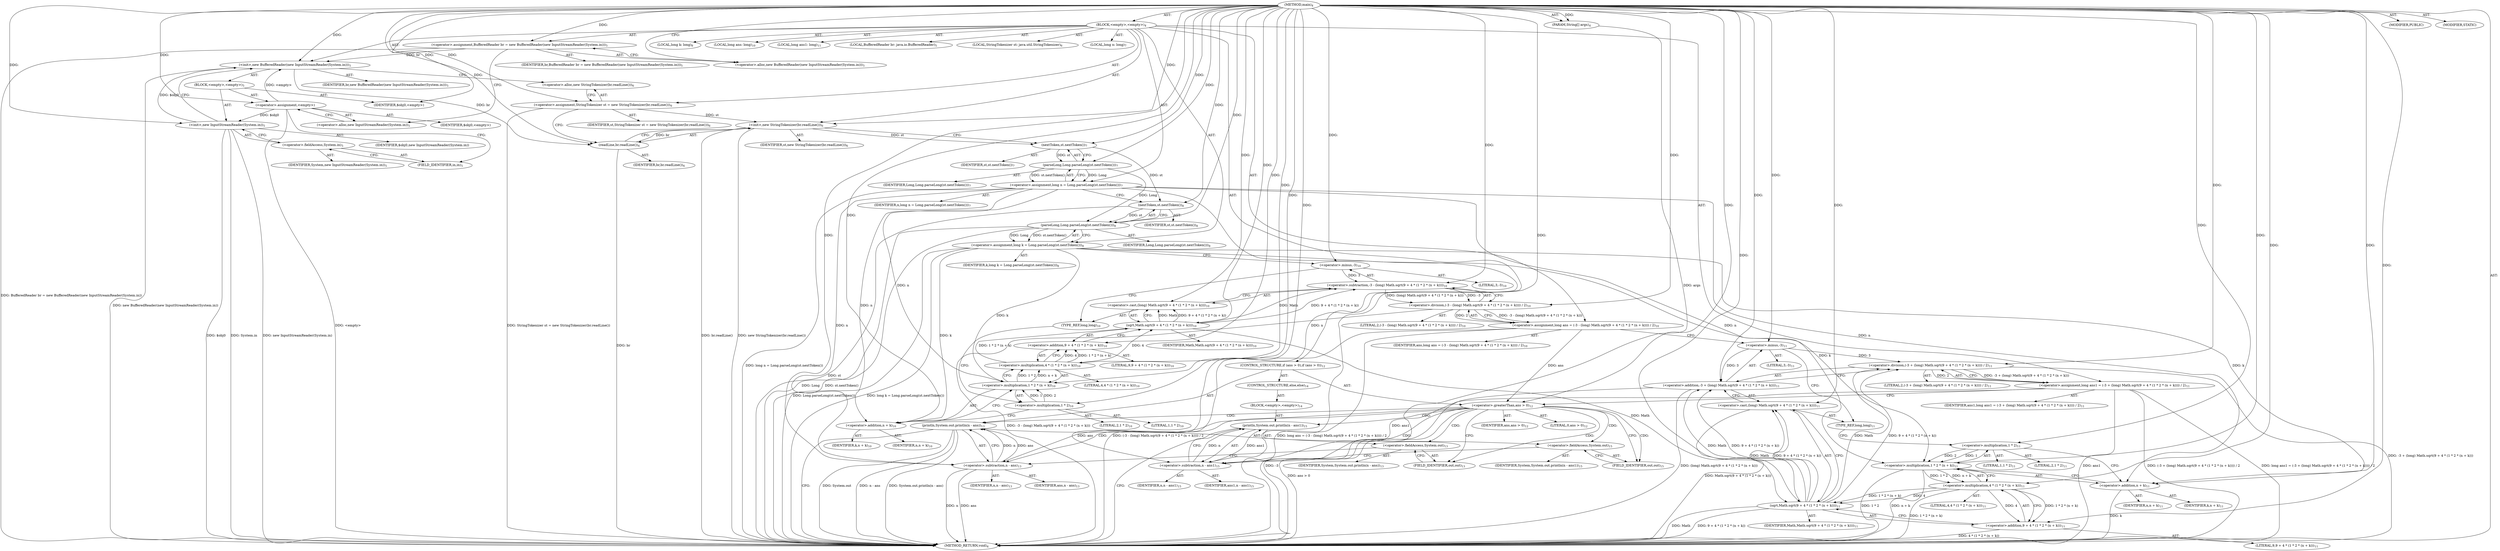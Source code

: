 digraph "main" {  
"21" [label = <(METHOD,main)<SUB>4</SUB>> ]
"22" [label = <(PARAM,String[] args)<SUB>4</SUB>> ]
"23" [label = <(BLOCK,&lt;empty&gt;,&lt;empty&gt;)<SUB>4</SUB>> ]
"4" [label = <(LOCAL,BufferedReader br: java.io.BufferedReader)<SUB>5</SUB>> ]
"24" [label = <(&lt;operator&gt;.assignment,BufferedReader br = new BufferedReader(new InputStreamReader(System.in)))<SUB>5</SUB>> ]
"25" [label = <(IDENTIFIER,br,BufferedReader br = new BufferedReader(new InputStreamReader(System.in)))<SUB>5</SUB>> ]
"26" [label = <(&lt;operator&gt;.alloc,new BufferedReader(new InputStreamReader(System.in)))<SUB>5</SUB>> ]
"27" [label = <(&lt;init&gt;,new BufferedReader(new InputStreamReader(System.in)))<SUB>5</SUB>> ]
"3" [label = <(IDENTIFIER,br,new BufferedReader(new InputStreamReader(System.in)))<SUB>5</SUB>> ]
"28" [label = <(BLOCK,&lt;empty&gt;,&lt;empty&gt;)<SUB>5</SUB>> ]
"29" [label = <(&lt;operator&gt;.assignment,&lt;empty&gt;)> ]
"30" [label = <(IDENTIFIER,$obj0,&lt;empty&gt;)> ]
"31" [label = <(&lt;operator&gt;.alloc,new InputStreamReader(System.in))<SUB>5</SUB>> ]
"32" [label = <(&lt;init&gt;,new InputStreamReader(System.in))<SUB>5</SUB>> ]
"33" [label = <(IDENTIFIER,$obj0,new InputStreamReader(System.in))> ]
"34" [label = <(&lt;operator&gt;.fieldAccess,System.in)<SUB>5</SUB>> ]
"35" [label = <(IDENTIFIER,System,new InputStreamReader(System.in))<SUB>5</SUB>> ]
"36" [label = <(FIELD_IDENTIFIER,in,in)<SUB>5</SUB>> ]
"37" [label = <(IDENTIFIER,$obj0,&lt;empty&gt;)> ]
"6" [label = <(LOCAL,StringTokenizer st: java.util.StringTokenizer)<SUB>6</SUB>> ]
"38" [label = <(&lt;operator&gt;.assignment,StringTokenizer st = new StringTokenizer(br.readLine()))<SUB>6</SUB>> ]
"39" [label = <(IDENTIFIER,st,StringTokenizer st = new StringTokenizer(br.readLine()))<SUB>6</SUB>> ]
"40" [label = <(&lt;operator&gt;.alloc,new StringTokenizer(br.readLine()))<SUB>6</SUB>> ]
"41" [label = <(&lt;init&gt;,new StringTokenizer(br.readLine()))<SUB>6</SUB>> ]
"5" [label = <(IDENTIFIER,st,new StringTokenizer(br.readLine()))<SUB>6</SUB>> ]
"42" [label = <(readLine,br.readLine())<SUB>6</SUB>> ]
"43" [label = <(IDENTIFIER,br,br.readLine())<SUB>6</SUB>> ]
"44" [label = <(LOCAL,long n: long)<SUB>7</SUB>> ]
"45" [label = <(&lt;operator&gt;.assignment,long n = Long.parseLong(st.nextToken()))<SUB>7</SUB>> ]
"46" [label = <(IDENTIFIER,n,long n = Long.parseLong(st.nextToken()))<SUB>7</SUB>> ]
"47" [label = <(parseLong,Long.parseLong(st.nextToken()))<SUB>7</SUB>> ]
"48" [label = <(IDENTIFIER,Long,Long.parseLong(st.nextToken()))<SUB>7</SUB>> ]
"49" [label = <(nextToken,st.nextToken())<SUB>7</SUB>> ]
"50" [label = <(IDENTIFIER,st,st.nextToken())<SUB>7</SUB>> ]
"51" [label = <(LOCAL,long k: long)<SUB>8</SUB>> ]
"52" [label = <(&lt;operator&gt;.assignment,long k = Long.parseLong(st.nextToken()))<SUB>8</SUB>> ]
"53" [label = <(IDENTIFIER,k,long k = Long.parseLong(st.nextToken()))<SUB>8</SUB>> ]
"54" [label = <(parseLong,Long.parseLong(st.nextToken()))<SUB>8</SUB>> ]
"55" [label = <(IDENTIFIER,Long,Long.parseLong(st.nextToken()))<SUB>8</SUB>> ]
"56" [label = <(nextToken,st.nextToken())<SUB>8</SUB>> ]
"57" [label = <(IDENTIFIER,st,st.nextToken())<SUB>8</SUB>> ]
"58" [label = <(LOCAL,long ans: long)<SUB>10</SUB>> ]
"59" [label = <(&lt;operator&gt;.assignment,long ans = (-3 - (long) Math.sqrt(9 + 4 * (1 * 2 * (n + k)))) / 2)<SUB>10</SUB>> ]
"60" [label = <(IDENTIFIER,ans,long ans = (-3 - (long) Math.sqrt(9 + 4 * (1 * 2 * (n + k)))) / 2)<SUB>10</SUB>> ]
"61" [label = <(&lt;operator&gt;.division,(-3 - (long) Math.sqrt(9 + 4 * (1 * 2 * (n + k)))) / 2)<SUB>10</SUB>> ]
"62" [label = <(&lt;operator&gt;.subtraction,-3 - (long) Math.sqrt(9 + 4 * (1 * 2 * (n + k))))<SUB>10</SUB>> ]
"63" [label = <(&lt;operator&gt;.minus,-3)<SUB>10</SUB>> ]
"64" [label = <(LITERAL,3,-3)<SUB>10</SUB>> ]
"65" [label = <(&lt;operator&gt;.cast,(long) Math.sqrt(9 + 4 * (1 * 2 * (n + k))))<SUB>10</SUB>> ]
"66" [label = <(TYPE_REF,long,long)<SUB>10</SUB>> ]
"67" [label = <(sqrt,Math.sqrt(9 + 4 * (1 * 2 * (n + k))))<SUB>10</SUB>> ]
"68" [label = <(IDENTIFIER,Math,Math.sqrt(9 + 4 * (1 * 2 * (n + k))))<SUB>10</SUB>> ]
"69" [label = <(&lt;operator&gt;.addition,9 + 4 * (1 * 2 * (n + k)))<SUB>10</SUB>> ]
"70" [label = <(LITERAL,9,9 + 4 * (1 * 2 * (n + k)))<SUB>10</SUB>> ]
"71" [label = <(&lt;operator&gt;.multiplication,4 * (1 * 2 * (n + k)))<SUB>10</SUB>> ]
"72" [label = <(LITERAL,4,4 * (1 * 2 * (n + k)))<SUB>10</SUB>> ]
"73" [label = <(&lt;operator&gt;.multiplication,1 * 2 * (n + k))<SUB>10</SUB>> ]
"74" [label = <(&lt;operator&gt;.multiplication,1 * 2)<SUB>10</SUB>> ]
"75" [label = <(LITERAL,1,1 * 2)<SUB>10</SUB>> ]
"76" [label = <(LITERAL,2,1 * 2)<SUB>10</SUB>> ]
"77" [label = <(&lt;operator&gt;.addition,n + k)<SUB>10</SUB>> ]
"78" [label = <(IDENTIFIER,n,n + k)<SUB>10</SUB>> ]
"79" [label = <(IDENTIFIER,k,n + k)<SUB>10</SUB>> ]
"80" [label = <(LITERAL,2,(-3 - (long) Math.sqrt(9 + 4 * (1 * 2 * (n + k)))) / 2)<SUB>10</SUB>> ]
"81" [label = <(LOCAL,long ans1: long)<SUB>11</SUB>> ]
"82" [label = <(&lt;operator&gt;.assignment,long ans1 = (-3 + (long) Math.sqrt(9 + 4 * (1 * 2 * (n + k)))) / 2)<SUB>11</SUB>> ]
"83" [label = <(IDENTIFIER,ans1,long ans1 = (-3 + (long) Math.sqrt(9 + 4 * (1 * 2 * (n + k)))) / 2)<SUB>11</SUB>> ]
"84" [label = <(&lt;operator&gt;.division,(-3 + (long) Math.sqrt(9 + 4 * (1 * 2 * (n + k)))) / 2)<SUB>11</SUB>> ]
"85" [label = <(&lt;operator&gt;.addition,-3 + (long) Math.sqrt(9 + 4 * (1 * 2 * (n + k))))<SUB>11</SUB>> ]
"86" [label = <(&lt;operator&gt;.minus,-3)<SUB>11</SUB>> ]
"87" [label = <(LITERAL,3,-3)<SUB>11</SUB>> ]
"88" [label = <(&lt;operator&gt;.cast,(long) Math.sqrt(9 + 4 * (1 * 2 * (n + k))))<SUB>11</SUB>> ]
"89" [label = <(TYPE_REF,long,long)<SUB>11</SUB>> ]
"90" [label = <(sqrt,Math.sqrt(9 + 4 * (1 * 2 * (n + k))))<SUB>11</SUB>> ]
"91" [label = <(IDENTIFIER,Math,Math.sqrt(9 + 4 * (1 * 2 * (n + k))))<SUB>11</SUB>> ]
"92" [label = <(&lt;operator&gt;.addition,9 + 4 * (1 * 2 * (n + k)))<SUB>11</SUB>> ]
"93" [label = <(LITERAL,9,9 + 4 * (1 * 2 * (n + k)))<SUB>11</SUB>> ]
"94" [label = <(&lt;operator&gt;.multiplication,4 * (1 * 2 * (n + k)))<SUB>11</SUB>> ]
"95" [label = <(LITERAL,4,4 * (1 * 2 * (n + k)))<SUB>11</SUB>> ]
"96" [label = <(&lt;operator&gt;.multiplication,1 * 2 * (n + k))<SUB>11</SUB>> ]
"97" [label = <(&lt;operator&gt;.multiplication,1 * 2)<SUB>11</SUB>> ]
"98" [label = <(LITERAL,1,1 * 2)<SUB>11</SUB>> ]
"99" [label = <(LITERAL,2,1 * 2)<SUB>11</SUB>> ]
"100" [label = <(&lt;operator&gt;.addition,n + k)<SUB>11</SUB>> ]
"101" [label = <(IDENTIFIER,n,n + k)<SUB>11</SUB>> ]
"102" [label = <(IDENTIFIER,k,n + k)<SUB>11</SUB>> ]
"103" [label = <(LITERAL,2,(-3 + (long) Math.sqrt(9 + 4 * (1 * 2 * (n + k)))) / 2)<SUB>11</SUB>> ]
"104" [label = <(CONTROL_STRUCTURE,if (ans &gt; 0),if (ans &gt; 0))<SUB>12</SUB>> ]
"105" [label = <(&lt;operator&gt;.greaterThan,ans &gt; 0)<SUB>12</SUB>> ]
"106" [label = <(IDENTIFIER,ans,ans &gt; 0)<SUB>12</SUB>> ]
"107" [label = <(LITERAL,0,ans &gt; 0)<SUB>12</SUB>> ]
"108" [label = <(println,System.out.println(n - ans))<SUB>13</SUB>> ]
"109" [label = <(&lt;operator&gt;.fieldAccess,System.out)<SUB>13</SUB>> ]
"110" [label = <(IDENTIFIER,System,System.out.println(n - ans))<SUB>13</SUB>> ]
"111" [label = <(FIELD_IDENTIFIER,out,out)<SUB>13</SUB>> ]
"112" [label = <(&lt;operator&gt;.subtraction,n - ans)<SUB>13</SUB>> ]
"113" [label = <(IDENTIFIER,n,n - ans)<SUB>13</SUB>> ]
"114" [label = <(IDENTIFIER,ans,n - ans)<SUB>13</SUB>> ]
"115" [label = <(CONTROL_STRUCTURE,else,else)<SUB>14</SUB>> ]
"116" [label = <(BLOCK,&lt;empty&gt;,&lt;empty&gt;)<SUB>14</SUB>> ]
"117" [label = <(println,System.out.println(n - ans1))<SUB>15</SUB>> ]
"118" [label = <(&lt;operator&gt;.fieldAccess,System.out)<SUB>15</SUB>> ]
"119" [label = <(IDENTIFIER,System,System.out.println(n - ans1))<SUB>15</SUB>> ]
"120" [label = <(FIELD_IDENTIFIER,out,out)<SUB>15</SUB>> ]
"121" [label = <(&lt;operator&gt;.subtraction,n - ans1)<SUB>15</SUB>> ]
"122" [label = <(IDENTIFIER,n,n - ans1)<SUB>15</SUB>> ]
"123" [label = <(IDENTIFIER,ans1,n - ans1)<SUB>15</SUB>> ]
"124" [label = <(MODIFIER,PUBLIC)> ]
"125" [label = <(MODIFIER,STATIC)> ]
"126" [label = <(METHOD_RETURN,void)<SUB>4</SUB>> ]
  "21" -> "22"  [ label = "AST: "] 
  "21" -> "23"  [ label = "AST: "] 
  "21" -> "124"  [ label = "AST: "] 
  "21" -> "125"  [ label = "AST: "] 
  "21" -> "126"  [ label = "AST: "] 
  "23" -> "4"  [ label = "AST: "] 
  "23" -> "24"  [ label = "AST: "] 
  "23" -> "27"  [ label = "AST: "] 
  "23" -> "6"  [ label = "AST: "] 
  "23" -> "38"  [ label = "AST: "] 
  "23" -> "41"  [ label = "AST: "] 
  "23" -> "44"  [ label = "AST: "] 
  "23" -> "45"  [ label = "AST: "] 
  "23" -> "51"  [ label = "AST: "] 
  "23" -> "52"  [ label = "AST: "] 
  "23" -> "58"  [ label = "AST: "] 
  "23" -> "59"  [ label = "AST: "] 
  "23" -> "81"  [ label = "AST: "] 
  "23" -> "82"  [ label = "AST: "] 
  "23" -> "104"  [ label = "AST: "] 
  "24" -> "25"  [ label = "AST: "] 
  "24" -> "26"  [ label = "AST: "] 
  "27" -> "3"  [ label = "AST: "] 
  "27" -> "28"  [ label = "AST: "] 
  "28" -> "29"  [ label = "AST: "] 
  "28" -> "32"  [ label = "AST: "] 
  "28" -> "37"  [ label = "AST: "] 
  "29" -> "30"  [ label = "AST: "] 
  "29" -> "31"  [ label = "AST: "] 
  "32" -> "33"  [ label = "AST: "] 
  "32" -> "34"  [ label = "AST: "] 
  "34" -> "35"  [ label = "AST: "] 
  "34" -> "36"  [ label = "AST: "] 
  "38" -> "39"  [ label = "AST: "] 
  "38" -> "40"  [ label = "AST: "] 
  "41" -> "5"  [ label = "AST: "] 
  "41" -> "42"  [ label = "AST: "] 
  "42" -> "43"  [ label = "AST: "] 
  "45" -> "46"  [ label = "AST: "] 
  "45" -> "47"  [ label = "AST: "] 
  "47" -> "48"  [ label = "AST: "] 
  "47" -> "49"  [ label = "AST: "] 
  "49" -> "50"  [ label = "AST: "] 
  "52" -> "53"  [ label = "AST: "] 
  "52" -> "54"  [ label = "AST: "] 
  "54" -> "55"  [ label = "AST: "] 
  "54" -> "56"  [ label = "AST: "] 
  "56" -> "57"  [ label = "AST: "] 
  "59" -> "60"  [ label = "AST: "] 
  "59" -> "61"  [ label = "AST: "] 
  "61" -> "62"  [ label = "AST: "] 
  "61" -> "80"  [ label = "AST: "] 
  "62" -> "63"  [ label = "AST: "] 
  "62" -> "65"  [ label = "AST: "] 
  "63" -> "64"  [ label = "AST: "] 
  "65" -> "66"  [ label = "AST: "] 
  "65" -> "67"  [ label = "AST: "] 
  "67" -> "68"  [ label = "AST: "] 
  "67" -> "69"  [ label = "AST: "] 
  "69" -> "70"  [ label = "AST: "] 
  "69" -> "71"  [ label = "AST: "] 
  "71" -> "72"  [ label = "AST: "] 
  "71" -> "73"  [ label = "AST: "] 
  "73" -> "74"  [ label = "AST: "] 
  "73" -> "77"  [ label = "AST: "] 
  "74" -> "75"  [ label = "AST: "] 
  "74" -> "76"  [ label = "AST: "] 
  "77" -> "78"  [ label = "AST: "] 
  "77" -> "79"  [ label = "AST: "] 
  "82" -> "83"  [ label = "AST: "] 
  "82" -> "84"  [ label = "AST: "] 
  "84" -> "85"  [ label = "AST: "] 
  "84" -> "103"  [ label = "AST: "] 
  "85" -> "86"  [ label = "AST: "] 
  "85" -> "88"  [ label = "AST: "] 
  "86" -> "87"  [ label = "AST: "] 
  "88" -> "89"  [ label = "AST: "] 
  "88" -> "90"  [ label = "AST: "] 
  "90" -> "91"  [ label = "AST: "] 
  "90" -> "92"  [ label = "AST: "] 
  "92" -> "93"  [ label = "AST: "] 
  "92" -> "94"  [ label = "AST: "] 
  "94" -> "95"  [ label = "AST: "] 
  "94" -> "96"  [ label = "AST: "] 
  "96" -> "97"  [ label = "AST: "] 
  "96" -> "100"  [ label = "AST: "] 
  "97" -> "98"  [ label = "AST: "] 
  "97" -> "99"  [ label = "AST: "] 
  "100" -> "101"  [ label = "AST: "] 
  "100" -> "102"  [ label = "AST: "] 
  "104" -> "105"  [ label = "AST: "] 
  "104" -> "108"  [ label = "AST: "] 
  "104" -> "115"  [ label = "AST: "] 
  "105" -> "106"  [ label = "AST: "] 
  "105" -> "107"  [ label = "AST: "] 
  "108" -> "109"  [ label = "AST: "] 
  "108" -> "112"  [ label = "AST: "] 
  "109" -> "110"  [ label = "AST: "] 
  "109" -> "111"  [ label = "AST: "] 
  "112" -> "113"  [ label = "AST: "] 
  "112" -> "114"  [ label = "AST: "] 
  "115" -> "116"  [ label = "AST: "] 
  "116" -> "117"  [ label = "AST: "] 
  "117" -> "118"  [ label = "AST: "] 
  "117" -> "121"  [ label = "AST: "] 
  "118" -> "119"  [ label = "AST: "] 
  "118" -> "120"  [ label = "AST: "] 
  "121" -> "122"  [ label = "AST: "] 
  "121" -> "123"  [ label = "AST: "] 
  "24" -> "31"  [ label = "CFG: "] 
  "27" -> "40"  [ label = "CFG: "] 
  "38" -> "42"  [ label = "CFG: "] 
  "41" -> "49"  [ label = "CFG: "] 
  "45" -> "56"  [ label = "CFG: "] 
  "52" -> "63"  [ label = "CFG: "] 
  "59" -> "86"  [ label = "CFG: "] 
  "82" -> "105"  [ label = "CFG: "] 
  "26" -> "24"  [ label = "CFG: "] 
  "40" -> "38"  [ label = "CFG: "] 
  "42" -> "41"  [ label = "CFG: "] 
  "47" -> "45"  [ label = "CFG: "] 
  "54" -> "52"  [ label = "CFG: "] 
  "61" -> "59"  [ label = "CFG: "] 
  "84" -> "82"  [ label = "CFG: "] 
  "105" -> "111"  [ label = "CFG: "] 
  "105" -> "120"  [ label = "CFG: "] 
  "108" -> "126"  [ label = "CFG: "] 
  "29" -> "36"  [ label = "CFG: "] 
  "32" -> "27"  [ label = "CFG: "] 
  "49" -> "47"  [ label = "CFG: "] 
  "56" -> "54"  [ label = "CFG: "] 
  "62" -> "61"  [ label = "CFG: "] 
  "85" -> "84"  [ label = "CFG: "] 
  "109" -> "112"  [ label = "CFG: "] 
  "112" -> "108"  [ label = "CFG: "] 
  "31" -> "29"  [ label = "CFG: "] 
  "34" -> "32"  [ label = "CFG: "] 
  "63" -> "66"  [ label = "CFG: "] 
  "65" -> "62"  [ label = "CFG: "] 
  "86" -> "89"  [ label = "CFG: "] 
  "88" -> "85"  [ label = "CFG: "] 
  "111" -> "109"  [ label = "CFG: "] 
  "117" -> "126"  [ label = "CFG: "] 
  "36" -> "34"  [ label = "CFG: "] 
  "66" -> "74"  [ label = "CFG: "] 
  "67" -> "65"  [ label = "CFG: "] 
  "89" -> "97"  [ label = "CFG: "] 
  "90" -> "88"  [ label = "CFG: "] 
  "118" -> "121"  [ label = "CFG: "] 
  "121" -> "117"  [ label = "CFG: "] 
  "69" -> "67"  [ label = "CFG: "] 
  "92" -> "90"  [ label = "CFG: "] 
  "120" -> "118"  [ label = "CFG: "] 
  "71" -> "69"  [ label = "CFG: "] 
  "94" -> "92"  [ label = "CFG: "] 
  "73" -> "71"  [ label = "CFG: "] 
  "96" -> "94"  [ label = "CFG: "] 
  "74" -> "77"  [ label = "CFG: "] 
  "77" -> "73"  [ label = "CFG: "] 
  "97" -> "100"  [ label = "CFG: "] 
  "100" -> "96"  [ label = "CFG: "] 
  "21" -> "26"  [ label = "CFG: "] 
  "22" -> "126"  [ label = "DDG: args"] 
  "24" -> "126"  [ label = "DDG: BufferedReader br = new BufferedReader(new InputStreamReader(System.in))"] 
  "29" -> "126"  [ label = "DDG: &lt;empty&gt;"] 
  "32" -> "126"  [ label = "DDG: $obj0"] 
  "32" -> "126"  [ label = "DDG: System.in"] 
  "32" -> "126"  [ label = "DDG: new InputStreamReader(System.in)"] 
  "27" -> "126"  [ label = "DDG: new BufferedReader(new InputStreamReader(System.in))"] 
  "38" -> "126"  [ label = "DDG: StringTokenizer st = new StringTokenizer(br.readLine())"] 
  "42" -> "126"  [ label = "DDG: br"] 
  "41" -> "126"  [ label = "DDG: br.readLine()"] 
  "41" -> "126"  [ label = "DDG: new StringTokenizer(br.readLine())"] 
  "45" -> "126"  [ label = "DDG: long n = Long.parseLong(st.nextToken())"] 
  "54" -> "126"  [ label = "DDG: Long"] 
  "56" -> "126"  [ label = "DDG: st"] 
  "54" -> "126"  [ label = "DDG: st.nextToken()"] 
  "52" -> "126"  [ label = "DDG: Long.parseLong(st.nextToken())"] 
  "52" -> "126"  [ label = "DDG: long k = Long.parseLong(st.nextToken())"] 
  "61" -> "126"  [ label = "DDG: -3 - (long) Math.sqrt(9 + 4 * (1 * 2 * (n + k)))"] 
  "59" -> "126"  [ label = "DDG: (-3 - (long) Math.sqrt(9 + 4 * (1 * 2 * (n + k)))) / 2"] 
  "59" -> "126"  [ label = "DDG: long ans = (-3 - (long) Math.sqrt(9 + 4 * (1 * 2 * (n + k)))) / 2"] 
  "82" -> "126"  [ label = "DDG: ans1"] 
  "85" -> "126"  [ label = "DDG: -3"] 
  "90" -> "126"  [ label = "DDG: Math"] 
  "96" -> "126"  [ label = "DDG: 1 * 2"] 
  "100" -> "126"  [ label = "DDG: k"] 
  "96" -> "126"  [ label = "DDG: n + k"] 
  "94" -> "126"  [ label = "DDG: 1 * 2 * (n + k)"] 
  "92" -> "126"  [ label = "DDG: 4 * (1 * 2 * (n + k))"] 
  "90" -> "126"  [ label = "DDG: 9 + 4 * (1 * 2 * (n + k))"] 
  "88" -> "126"  [ label = "DDG: Math.sqrt(9 + 4 * (1 * 2 * (n + k)))"] 
  "85" -> "126"  [ label = "DDG: (long) Math.sqrt(9 + 4 * (1 * 2 * (n + k)))"] 
  "84" -> "126"  [ label = "DDG: -3 + (long) Math.sqrt(9 + 4 * (1 * 2 * (n + k)))"] 
  "82" -> "126"  [ label = "DDG: (-3 + (long) Math.sqrt(9 + 4 * (1 * 2 * (n + k)))) / 2"] 
  "82" -> "126"  [ label = "DDG: long ans1 = (-3 + (long) Math.sqrt(9 + 4 * (1 * 2 * (n + k)))) / 2"] 
  "105" -> "126"  [ label = "DDG: ans &gt; 0"] 
  "108" -> "126"  [ label = "DDG: System.out"] 
  "112" -> "126"  [ label = "DDG: n"] 
  "112" -> "126"  [ label = "DDG: ans"] 
  "108" -> "126"  [ label = "DDG: n - ans"] 
  "108" -> "126"  [ label = "DDG: System.out.println(n - ans)"] 
  "21" -> "22"  [ label = "DDG: "] 
  "21" -> "24"  [ label = "DDG: "] 
  "21" -> "38"  [ label = "DDG: "] 
  "47" -> "45"  [ label = "DDG: Long"] 
  "47" -> "45"  [ label = "DDG: st.nextToken()"] 
  "54" -> "52"  [ label = "DDG: Long"] 
  "54" -> "52"  [ label = "DDG: st.nextToken()"] 
  "61" -> "59"  [ label = "DDG: -3 - (long) Math.sqrt(9 + 4 * (1 * 2 * (n + k)))"] 
  "61" -> "59"  [ label = "DDG: 2"] 
  "84" -> "82"  [ label = "DDG: -3 + (long) Math.sqrt(9 + 4 * (1 * 2 * (n + k)))"] 
  "84" -> "82"  [ label = "DDG: 2"] 
  "24" -> "27"  [ label = "DDG: br"] 
  "21" -> "27"  [ label = "DDG: "] 
  "29" -> "27"  [ label = "DDG: &lt;empty&gt;"] 
  "32" -> "27"  [ label = "DDG: $obj0"] 
  "38" -> "41"  [ label = "DDG: st"] 
  "21" -> "41"  [ label = "DDG: "] 
  "42" -> "41"  [ label = "DDG: br"] 
  "21" -> "29"  [ label = "DDG: "] 
  "21" -> "37"  [ label = "DDG: "] 
  "27" -> "42"  [ label = "DDG: br"] 
  "21" -> "42"  [ label = "DDG: "] 
  "21" -> "47"  [ label = "DDG: "] 
  "49" -> "47"  [ label = "DDG: st"] 
  "47" -> "54"  [ label = "DDG: Long"] 
  "21" -> "54"  [ label = "DDG: "] 
  "56" -> "54"  [ label = "DDG: st"] 
  "62" -> "61"  [ label = "DDG: -3"] 
  "62" -> "61"  [ label = "DDG: (long) Math.sqrt(9 + 4 * (1 * 2 * (n + k)))"] 
  "21" -> "61"  [ label = "DDG: "] 
  "86" -> "84"  [ label = "DDG: 3"] 
  "21" -> "84"  [ label = "DDG: "] 
  "90" -> "84"  [ label = "DDG: Math"] 
  "90" -> "84"  [ label = "DDG: 9 + 4 * (1 * 2 * (n + k))"] 
  "59" -> "105"  [ label = "DDG: ans"] 
  "21" -> "105"  [ label = "DDG: "] 
  "112" -> "108"  [ label = "DDG: n"] 
  "112" -> "108"  [ label = "DDG: ans"] 
  "29" -> "32"  [ label = "DDG: $obj0"] 
  "21" -> "32"  [ label = "DDG: "] 
  "41" -> "49"  [ label = "DDG: st"] 
  "21" -> "49"  [ label = "DDG: "] 
  "49" -> "56"  [ label = "DDG: st"] 
  "21" -> "56"  [ label = "DDG: "] 
  "63" -> "62"  [ label = "DDG: 3"] 
  "21" -> "62"  [ label = "DDG: "] 
  "67" -> "62"  [ label = "DDG: Math"] 
  "67" -> "62"  [ label = "DDG: 9 + 4 * (1 * 2 * (n + k))"] 
  "86" -> "85"  [ label = "DDG: 3"] 
  "21" -> "85"  [ label = "DDG: "] 
  "90" -> "85"  [ label = "DDG: Math"] 
  "90" -> "85"  [ label = "DDG: 9 + 4 * (1 * 2 * (n + k))"] 
  "21" -> "112"  [ label = "DDG: "] 
  "45" -> "112"  [ label = "DDG: n"] 
  "105" -> "112"  [ label = "DDG: ans"] 
  "21" -> "63"  [ label = "DDG: "] 
  "21" -> "65"  [ label = "DDG: "] 
  "67" -> "65"  [ label = "DDG: Math"] 
  "67" -> "65"  [ label = "DDG: 9 + 4 * (1 * 2 * (n + k))"] 
  "21" -> "86"  [ label = "DDG: "] 
  "21" -> "88"  [ label = "DDG: "] 
  "90" -> "88"  [ label = "DDG: Math"] 
  "90" -> "88"  [ label = "DDG: 9 + 4 * (1 * 2 * (n + k))"] 
  "121" -> "117"  [ label = "DDG: n"] 
  "121" -> "117"  [ label = "DDG: ans1"] 
  "21" -> "67"  [ label = "DDG: "] 
  "71" -> "67"  [ label = "DDG: 4"] 
  "71" -> "67"  [ label = "DDG: 1 * 2 * (n + k)"] 
  "67" -> "90"  [ label = "DDG: Math"] 
  "21" -> "90"  [ label = "DDG: "] 
  "94" -> "90"  [ label = "DDG: 4"] 
  "94" -> "90"  [ label = "DDG: 1 * 2 * (n + k)"] 
  "21" -> "121"  [ label = "DDG: "] 
  "45" -> "121"  [ label = "DDG: n"] 
  "82" -> "121"  [ label = "DDG: ans1"] 
  "21" -> "69"  [ label = "DDG: "] 
  "71" -> "69"  [ label = "DDG: 4"] 
  "71" -> "69"  [ label = "DDG: 1 * 2 * (n + k)"] 
  "21" -> "92"  [ label = "DDG: "] 
  "94" -> "92"  [ label = "DDG: 4"] 
  "94" -> "92"  [ label = "DDG: 1 * 2 * (n + k)"] 
  "21" -> "71"  [ label = "DDG: "] 
  "73" -> "71"  [ label = "DDG: 1 * 2"] 
  "73" -> "71"  [ label = "DDG: n + k"] 
  "21" -> "94"  [ label = "DDG: "] 
  "96" -> "94"  [ label = "DDG: 1 * 2"] 
  "96" -> "94"  [ label = "DDG: n + k"] 
  "74" -> "73"  [ label = "DDG: 1"] 
  "74" -> "73"  [ label = "DDG: 2"] 
  "45" -> "73"  [ label = "DDG: n"] 
  "21" -> "73"  [ label = "DDG: "] 
  "52" -> "73"  [ label = "DDG: k"] 
  "97" -> "96"  [ label = "DDG: 1"] 
  "97" -> "96"  [ label = "DDG: 2"] 
  "21" -> "96"  [ label = "DDG: "] 
  "45" -> "96"  [ label = "DDG: n"] 
  "52" -> "96"  [ label = "DDG: k"] 
  "21" -> "74"  [ label = "DDG: "] 
  "45" -> "77"  [ label = "DDG: n"] 
  "21" -> "77"  [ label = "DDG: "] 
  "52" -> "77"  [ label = "DDG: k"] 
  "21" -> "97"  [ label = "DDG: "] 
  "21" -> "100"  [ label = "DDG: "] 
  "45" -> "100"  [ label = "DDG: n"] 
  "52" -> "100"  [ label = "DDG: k"] 
  "105" -> "112"  [ label = "CDG: "] 
  "105" -> "120"  [ label = "CDG: "] 
  "105" -> "118"  [ label = "CDG: "] 
  "105" -> "108"  [ label = "CDG: "] 
  "105" -> "121"  [ label = "CDG: "] 
  "105" -> "117"  [ label = "CDG: "] 
  "105" -> "111"  [ label = "CDG: "] 
  "105" -> "109"  [ label = "CDG: "] 
}
